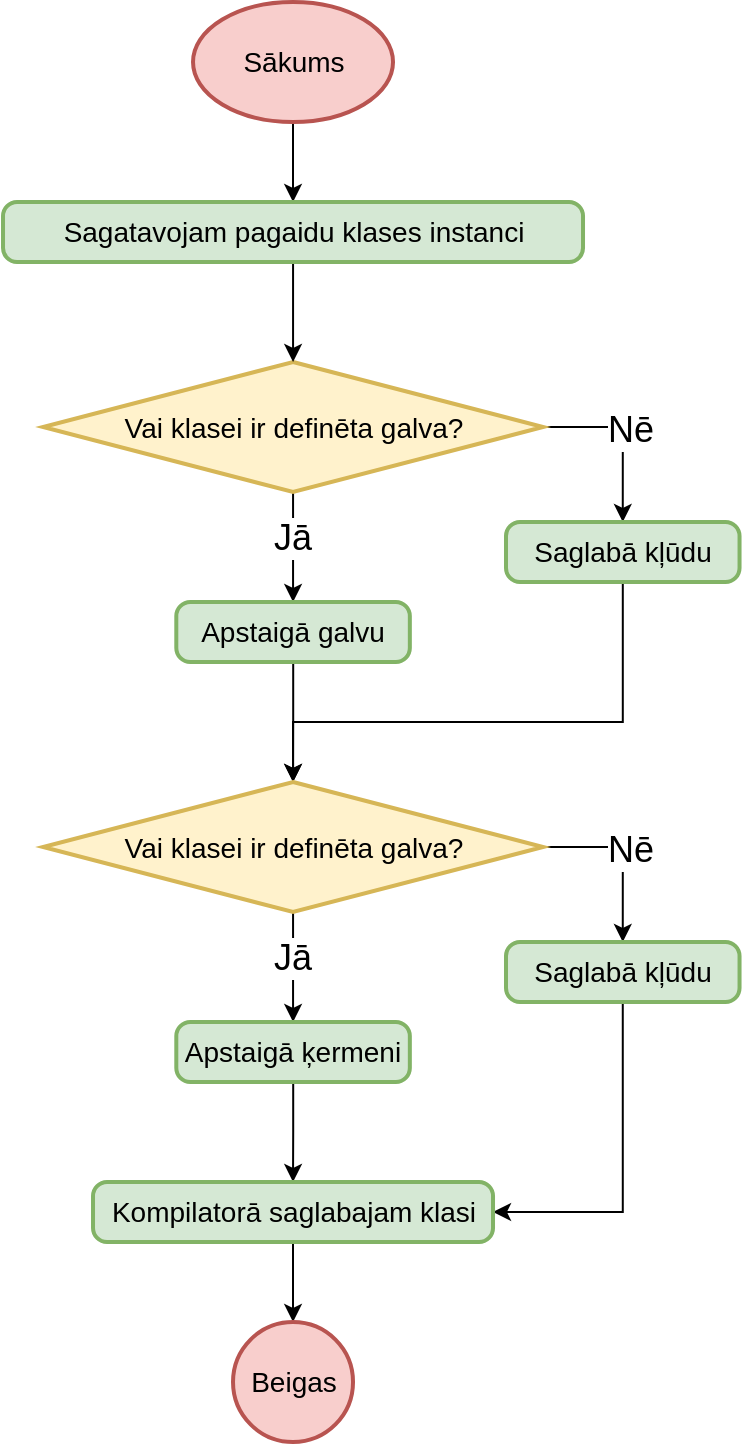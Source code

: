 <mxfile version="15.4.0" type="device" pages="4"><diagram id="VfpkeYaBRpsjUChvsiUq" name="Klases kompilēsana"><mxGraphModel dx="-1978" dy="822" grid="1" gridSize="10" guides="1" tooltips="1" connect="1" arrows="1" fold="1" page="1" pageScale="1" pageWidth="850" pageHeight="1100" math="0" shadow="0"><root><mxCell id="N8_W17MUx0Ws4Tv6fF7U-0"/><mxCell id="N8_W17MUx0Ws4Tv6fF7U-1" parent="N8_W17MUx0Ws4Tv6fF7U-0"/><mxCell id="IYj_dqUAgwIzkXClcTaX-0" style="edgeStyle=orthogonalEdgeStyle;rounded=0;orthogonalLoop=1;jettySize=auto;html=1;entryX=0.5;entryY=0;entryDx=0;entryDy=0;" parent="N8_W17MUx0Ws4Tv6fF7U-1" source="IYj_dqUAgwIzkXClcTaX-1" target="IYj_dqUAgwIzkXClcTaX-9" edge="1"><mxGeometry relative="1" as="geometry"><mxPoint x="3748.5" y="150" as="targetPoint"/></mxGeometry></mxCell><mxCell id="IYj_dqUAgwIzkXClcTaX-1" value="Sākums" style="strokeWidth=2;html=1;shape=mxgraph.flowchart.start_1;whiteSpace=wrap;fontSize=14;fillColor=#f8cecc;strokeColor=#b85450;" parent="N8_W17MUx0Ws4Tv6fF7U-1" vertex="1"><mxGeometry x="3703.51" y="50" width="100" height="60" as="geometry"/></mxCell><mxCell id="IYj_dqUAgwIzkXClcTaX-2" style="edgeStyle=orthogonalEdgeStyle;rounded=0;orthogonalLoop=1;jettySize=auto;html=1;exitX=1;exitY=0.5;exitDx=0;exitDy=0;exitPerimeter=0;entryX=0.5;entryY=0;entryDx=0;entryDy=0;" parent="N8_W17MUx0Ws4Tv6fF7U-1" source="IYj_dqUAgwIzkXClcTaX-6" target="IYj_dqUAgwIzkXClcTaX-20" edge="1"><mxGeometry relative="1" as="geometry"><mxPoint x="4041.26" y="360" as="targetPoint"/><Array as="points"><mxPoint x="3918" y="263"/></Array></mxGeometry></mxCell><mxCell id="IYj_dqUAgwIzkXClcTaX-3" value="&lt;font style=&quot;font-size: 18px&quot;&gt;Nē&lt;/font&gt;" style="edgeLabel;html=1;align=center;verticalAlign=middle;resizable=0;points=[];" parent="IYj_dqUAgwIzkXClcTaX-2" vertex="1" connectable="0"><mxGeometry x="-0.069" y="1" relative="1" as="geometry"><mxPoint x="2" y="1" as="offset"/></mxGeometry></mxCell><mxCell id="IYj_dqUAgwIzkXClcTaX-4" style="edgeStyle=orthogonalEdgeStyle;rounded=0;orthogonalLoop=1;jettySize=auto;html=1;entryX=0.5;entryY=0;entryDx=0;entryDy=0;exitX=0.5;exitY=1;exitDx=0;exitDy=0;exitPerimeter=0;" parent="N8_W17MUx0Ws4Tv6fF7U-1" source="IYj_dqUAgwIzkXClcTaX-6" target="IYj_dqUAgwIzkXClcTaX-15" edge="1"><mxGeometry relative="1" as="geometry"><mxPoint x="3753.52" y="390" as="targetPoint"/></mxGeometry></mxCell><mxCell id="IYj_dqUAgwIzkXClcTaX-5" value="&lt;font style=&quot;font-size: 18px&quot;&gt;Jā&lt;/font&gt;" style="edgeLabel;html=1;align=center;verticalAlign=middle;resizable=0;points=[];" parent="IYj_dqUAgwIzkXClcTaX-4" vertex="1" connectable="0"><mxGeometry x="-0.307" y="-2" relative="1" as="geometry"><mxPoint x="1" y="4" as="offset"/></mxGeometry></mxCell><mxCell id="IYj_dqUAgwIzkXClcTaX-6" value="Vai klasei ir definēta galva?" style="strokeWidth=2;html=1;shape=mxgraph.flowchart.decision;whiteSpace=wrap;fontSize=14;fillColor=#fff2cc;strokeColor=#d6b656;" parent="N8_W17MUx0Ws4Tv6fF7U-1" vertex="1"><mxGeometry x="3628.53" y="230" width="250" height="65" as="geometry"/></mxCell><mxCell id="IYj_dqUAgwIzkXClcTaX-8" style="edgeStyle=orthogonalEdgeStyle;rounded=0;orthogonalLoop=1;jettySize=auto;html=1;entryX=0.5;entryY=0;entryDx=0;entryDy=0;fontSize=18;entryPerimeter=0;" parent="N8_W17MUx0Ws4Tv6fF7U-1" source="IYj_dqUAgwIzkXClcTaX-9" target="IYj_dqUAgwIzkXClcTaX-6" edge="1"><mxGeometry relative="1" as="geometry"><mxPoint x="3753.515" y="230" as="targetPoint"/></mxGeometry></mxCell><mxCell id="IYj_dqUAgwIzkXClcTaX-9" value="Sagatavojam pagaidu klases instanci" style="rounded=1;whiteSpace=wrap;html=1;absoluteArcSize=1;arcSize=14;strokeWidth=2;fontSize=14;fillColor=#d5e8d4;strokeColor=#82b366;" parent="N8_W17MUx0Ws4Tv6fF7U-1" vertex="1"><mxGeometry x="3608.51" y="150" width="290" height="30" as="geometry"/></mxCell><mxCell id="IYj_dqUAgwIzkXClcTaX-14" style="edgeStyle=orthogonalEdgeStyle;rounded=0;orthogonalLoop=1;jettySize=auto;html=1;entryX=0.5;entryY=0;entryDx=0;entryDy=0;fontSize=18;entryPerimeter=0;" parent="N8_W17MUx0Ws4Tv6fF7U-1" source="IYj_dqUAgwIzkXClcTaX-15" target="IYj_dqUAgwIzkXClcTaX-25" edge="1"><mxGeometry relative="1" as="geometry"><mxPoint x="3753.51" y="530" as="targetPoint"/></mxGeometry></mxCell><mxCell id="IYj_dqUAgwIzkXClcTaX-15" value="Apstaigā galvu" style="rounded=1;whiteSpace=wrap;html=1;absoluteArcSize=1;arcSize=14;strokeWidth=2;fontSize=14;fillColor=#d5e8d4;strokeColor=#82b366;" parent="N8_W17MUx0Ws4Tv6fF7U-1" vertex="1"><mxGeometry x="3695.15" y="350" width="116.77" height="30" as="geometry"/></mxCell><mxCell id="IYj_dqUAgwIzkXClcTaX-33" style="edgeStyle=orthogonalEdgeStyle;rounded=0;orthogonalLoop=1;jettySize=auto;html=1;entryX=0.5;entryY=0;entryDx=0;entryDy=0;entryPerimeter=0;" parent="N8_W17MUx0Ws4Tv6fF7U-1" source="IYj_dqUAgwIzkXClcTaX-20" target="IYj_dqUAgwIzkXClcTaX-25" edge="1"><mxGeometry relative="1" as="geometry"><Array as="points"><mxPoint x="3918" y="410"/><mxPoint x="3754" y="410"/></Array></mxGeometry></mxCell><mxCell id="IYj_dqUAgwIzkXClcTaX-20" value="Saglabā kļūdu" style="rounded=1;whiteSpace=wrap;html=1;absoluteArcSize=1;arcSize=14;strokeWidth=2;fontSize=14;fillColor=#d5e8d4;strokeColor=#82b366;" parent="N8_W17MUx0Ws4Tv6fF7U-1" vertex="1"><mxGeometry x="3860" y="310" width="116.77" height="30" as="geometry"/></mxCell><mxCell id="IYj_dqUAgwIzkXClcTaX-21" style="edgeStyle=orthogonalEdgeStyle;rounded=0;orthogonalLoop=1;jettySize=auto;html=1;exitX=1;exitY=0.5;exitDx=0;exitDy=0;exitPerimeter=0;entryX=0.5;entryY=0;entryDx=0;entryDy=0;" parent="N8_W17MUx0Ws4Tv6fF7U-1" source="IYj_dqUAgwIzkXClcTaX-25" target="IYj_dqUAgwIzkXClcTaX-27" edge="1"><mxGeometry relative="1" as="geometry"><mxPoint x="4041.26" y="570" as="targetPoint"/><Array as="points"><mxPoint x="3918.0" y="473"/></Array></mxGeometry></mxCell><mxCell id="IYj_dqUAgwIzkXClcTaX-22" value="&lt;font style=&quot;font-size: 18px&quot;&gt;Nē&lt;/font&gt;" style="edgeLabel;html=1;align=center;verticalAlign=middle;resizable=0;points=[];" parent="IYj_dqUAgwIzkXClcTaX-21" vertex="1" connectable="0"><mxGeometry x="-0.069" y="1" relative="1" as="geometry"><mxPoint x="2" y="1" as="offset"/></mxGeometry></mxCell><mxCell id="IYj_dqUAgwIzkXClcTaX-23" style="edgeStyle=orthogonalEdgeStyle;rounded=0;orthogonalLoop=1;jettySize=auto;html=1;entryX=0.5;entryY=0;entryDx=0;entryDy=0;exitX=0.5;exitY=1;exitDx=0;exitDy=0;exitPerimeter=0;" parent="N8_W17MUx0Ws4Tv6fF7U-1" source="IYj_dqUAgwIzkXClcTaX-25" target="IYj_dqUAgwIzkXClcTaX-26" edge="1"><mxGeometry relative="1" as="geometry"><mxPoint x="3753.52" y="600" as="targetPoint"/></mxGeometry></mxCell><mxCell id="IYj_dqUAgwIzkXClcTaX-24" value="&lt;font style=&quot;font-size: 18px&quot;&gt;Jā&lt;/font&gt;" style="edgeLabel;html=1;align=center;verticalAlign=middle;resizable=0;points=[];" parent="IYj_dqUAgwIzkXClcTaX-23" vertex="1" connectable="0"><mxGeometry x="-0.307" y="-2" relative="1" as="geometry"><mxPoint x="1" y="4" as="offset"/></mxGeometry></mxCell><mxCell id="IYj_dqUAgwIzkXClcTaX-25" value="Vai klasei ir definēta galva?" style="strokeWidth=2;html=1;shape=mxgraph.flowchart.decision;whiteSpace=wrap;fontSize=14;fillColor=#fff2cc;strokeColor=#d6b656;" parent="N8_W17MUx0Ws4Tv6fF7U-1" vertex="1"><mxGeometry x="3628.53" y="440" width="250" height="65" as="geometry"/></mxCell><mxCell id="IYj_dqUAgwIzkXClcTaX-37" style="edgeStyle=orthogonalEdgeStyle;rounded=0;orthogonalLoop=1;jettySize=auto;html=1;entryX=0.5;entryY=0;entryDx=0;entryDy=0;" parent="N8_W17MUx0Ws4Tv6fF7U-1" source="IYj_dqUAgwIzkXClcTaX-26" target="IYj_dqUAgwIzkXClcTaX-34" edge="1"><mxGeometry relative="1" as="geometry"/></mxCell><mxCell id="IYj_dqUAgwIzkXClcTaX-26" value="Apstaigā ķermeni" style="rounded=1;whiteSpace=wrap;html=1;absoluteArcSize=1;arcSize=14;strokeWidth=2;fontSize=14;fillColor=#d5e8d4;strokeColor=#82b366;" parent="N8_W17MUx0Ws4Tv6fF7U-1" vertex="1"><mxGeometry x="3695.15" y="560" width="116.77" height="30" as="geometry"/></mxCell><mxCell id="IYj_dqUAgwIzkXClcTaX-38" style="edgeStyle=orthogonalEdgeStyle;rounded=0;orthogonalLoop=1;jettySize=auto;html=1;entryX=1;entryY=0.5;entryDx=0;entryDy=0;exitX=0.5;exitY=1;exitDx=0;exitDy=0;" parent="N8_W17MUx0Ws4Tv6fF7U-1" source="IYj_dqUAgwIzkXClcTaX-27" target="IYj_dqUAgwIzkXClcTaX-34" edge="1"><mxGeometry relative="1" as="geometry"/></mxCell><mxCell id="IYj_dqUAgwIzkXClcTaX-27" value="Saglabā kļūdu" style="rounded=1;whiteSpace=wrap;html=1;absoluteArcSize=1;arcSize=14;strokeWidth=2;fontSize=14;fillColor=#d5e8d4;strokeColor=#82b366;" parent="N8_W17MUx0Ws4Tv6fF7U-1" vertex="1"><mxGeometry x="3860.0" y="520" width="116.77" height="30" as="geometry"/></mxCell><mxCell id="IYj_dqUAgwIzkXClcTaX-36" style="edgeStyle=orthogonalEdgeStyle;rounded=0;orthogonalLoop=1;jettySize=auto;html=1;entryX=0.5;entryY=0;entryDx=0;entryDy=0;entryPerimeter=0;" parent="N8_W17MUx0Ws4Tv6fF7U-1" source="IYj_dqUAgwIzkXClcTaX-34" target="IYj_dqUAgwIzkXClcTaX-35" edge="1"><mxGeometry relative="1" as="geometry"/></mxCell><mxCell id="IYj_dqUAgwIzkXClcTaX-34" value="Kompilatorā saglabajam klasi" style="rounded=1;whiteSpace=wrap;html=1;absoluteArcSize=1;arcSize=14;strokeWidth=2;fontSize=14;fillColor=#d5e8d4;strokeColor=#82b366;" parent="N8_W17MUx0Ws4Tv6fF7U-1" vertex="1"><mxGeometry x="3653.51" y="640" width="200" height="30" as="geometry"/></mxCell><mxCell id="IYj_dqUAgwIzkXClcTaX-35" value="Beigas" style="strokeWidth=2;html=1;shape=mxgraph.flowchart.start_2;whiteSpace=wrap;fontSize=14;fillColor=#f8cecc;strokeColor=#b85450;" parent="N8_W17MUx0Ws4Tv6fF7U-1" vertex="1"><mxGeometry x="3723.51" y="710" width="60" height="60" as="geometry"/></mxCell></root></mxGraphModel></diagram><diagram id="N2MwRs8VQ2ZOL0FIihaA" name="Klases galvas kompilēšana"><mxGraphModel dx="-1978" dy="822" grid="1" gridSize="10" guides="1" tooltips="1" connect="1" arrows="1" fold="1" page="1" pageScale="1" pageWidth="850" pageHeight="1100" math="0" shadow="0"><root><mxCell id="oHxlwaX0flb0P4jiVaAP-0"/><mxCell id="oHxlwaX0flb0P4jiVaAP-1" parent="oHxlwaX0flb0P4jiVaAP-0"/><mxCell id="oHxlwaX0flb0P4jiVaAP-3" value="Sākums" style="strokeWidth=2;html=1;shape=mxgraph.flowchart.start_1;whiteSpace=wrap;fontSize=14;fillColor=#f8cecc;strokeColor=#b85450;" parent="oHxlwaX0flb0P4jiVaAP-1" vertex="1"><mxGeometry x="3494.51" y="30" width="100" height="60" as="geometry"/></mxCell><mxCell id="oHxlwaX0flb0P4jiVaAP-4" style="edgeStyle=orthogonalEdgeStyle;rounded=0;orthogonalLoop=1;jettySize=auto;html=1;exitX=1;exitY=0.5;exitDx=0;exitDy=0;exitPerimeter=0;entryX=0.5;entryY=0;entryDx=0;entryDy=0;" parent="oHxlwaX0flb0P4jiVaAP-1" source="oHxlwaX0flb0P4jiVaAP-8" target="oHxlwaX0flb0P4jiVaAP-14" edge="1"><mxGeometry relative="1" as="geometry"><mxPoint x="3832.73" y="280" as="targetPoint"/><Array as="points"><mxPoint x="3709.47" y="183"/></Array></mxGeometry></mxCell><mxCell id="oHxlwaX0flb0P4jiVaAP-5" value="&lt;font style=&quot;font-size: 18px&quot;&gt;Nē&lt;/font&gt;" style="edgeLabel;html=1;align=center;verticalAlign=middle;resizable=0;points=[];" parent="oHxlwaX0flb0P4jiVaAP-4" vertex="1" connectable="0"><mxGeometry x="-0.069" y="1" relative="1" as="geometry"><mxPoint x="2" y="1" as="offset"/></mxGeometry></mxCell><mxCell id="oHxlwaX0flb0P4jiVaAP-6" style="edgeStyle=orthogonalEdgeStyle;rounded=0;orthogonalLoop=1;jettySize=auto;html=1;entryX=0.5;entryY=0;entryDx=0;entryDy=0;exitX=0.5;exitY=1;exitDx=0;exitDy=0;exitPerimeter=0;" parent="oHxlwaX0flb0P4jiVaAP-1" source="oHxlwaX0flb0P4jiVaAP-8" target="oHxlwaX0flb0P4jiVaAP-12" edge="1"><mxGeometry relative="1" as="geometry"><mxPoint x="3544.99" y="310" as="targetPoint"/></mxGeometry></mxCell><mxCell id="oHxlwaX0flb0P4jiVaAP-7" value="&lt;font style=&quot;font-size: 18px&quot;&gt;Jā&lt;/font&gt;" style="edgeLabel;html=1;align=center;verticalAlign=middle;resizable=0;points=[];" parent="oHxlwaX0flb0P4jiVaAP-6" vertex="1" connectable="0"><mxGeometry x="-0.307" y="-2" relative="1" as="geometry"><mxPoint x="1" y="4" as="offset"/></mxGeometry></mxCell><mxCell id="oHxlwaX0flb0P4jiVaAP-8" value="Vai klasei ir definēts vārds?" style="strokeWidth=2;html=1;shape=mxgraph.flowchart.decision;whiteSpace=wrap;fontSize=14;fillColor=#fff2cc;strokeColor=#d6b656;" parent="oHxlwaX0flb0P4jiVaAP-1" vertex="1"><mxGeometry x="3420" y="150" width="250" height="65" as="geometry"/></mxCell><mxCell id="oHxlwaX0flb0P4jiVaAP-9" style="edgeStyle=orthogonalEdgeStyle;rounded=0;orthogonalLoop=1;jettySize=auto;html=1;entryX=0.5;entryY=0;entryDx=0;entryDy=0;fontSize=18;entryPerimeter=0;exitX=0.5;exitY=1;exitDx=0;exitDy=0;exitPerimeter=0;" parent="oHxlwaX0flb0P4jiVaAP-1" source="oHxlwaX0flb0P4jiVaAP-3" target="oHxlwaX0flb0P4jiVaAP-8" edge="1"><mxGeometry relative="1" as="geometry"><mxPoint x="3544.515" y="210" as="targetPoint"/><mxPoint x="3544.53" y="160" as="sourcePoint"/></mxGeometry></mxCell><mxCell id="oHxlwaX0flb0P4jiVaAP-11" style="edgeStyle=orthogonalEdgeStyle;rounded=0;orthogonalLoop=1;jettySize=auto;html=1;entryX=0.5;entryY=0;entryDx=0;entryDy=0;fontSize=18;entryPerimeter=0;" parent="oHxlwaX0flb0P4jiVaAP-1" source="oHxlwaX0flb0P4jiVaAP-12" target="oHxlwaX0flb0P4jiVaAP-26" edge="1"><mxGeometry relative="1" as="geometry"><mxPoint x="3545" y="360" as="targetPoint"/></mxGeometry></mxCell><mxCell id="oHxlwaX0flb0P4jiVaAP-12" value="Apstaigā bērnus" style="rounded=1;whiteSpace=wrap;html=1;absoluteArcSize=1;arcSize=14;strokeWidth=2;fontSize=14;fillColor=#d5e8d4;strokeColor=#82b366;" parent="oHxlwaX0flb0P4jiVaAP-1" vertex="1"><mxGeometry x="3486.62" y="270" width="116.77" height="30" as="geometry"/></mxCell><mxCell id="oHxlwaX0flb0P4jiVaAP-13" style="edgeStyle=orthogonalEdgeStyle;rounded=0;orthogonalLoop=1;jettySize=auto;html=1;entryX=1;entryY=0.5;entryDx=0;entryDy=0;" parent="oHxlwaX0flb0P4jiVaAP-1" source="oHxlwaX0flb0P4jiVaAP-14" target="oHxlwaX0flb0P4jiVaAP-12" edge="1"><mxGeometry relative="1" as="geometry"><Array as="points"><mxPoint x="3710" y="285"/></Array></mxGeometry></mxCell><mxCell id="oHxlwaX0flb0P4jiVaAP-14" value="Saglabā kļūdu" style="rounded=1;whiteSpace=wrap;html=1;absoluteArcSize=1;arcSize=14;strokeWidth=2;fontSize=14;fillColor=#d5e8d4;strokeColor=#82b366;" parent="oHxlwaX0flb0P4jiVaAP-1" vertex="1"><mxGeometry x="3651.47" y="230" width="116.77" height="30" as="geometry"/></mxCell><mxCell id="oHxlwaX0flb0P4jiVaAP-26" value="Beigas" style="strokeWidth=2;html=1;shape=mxgraph.flowchart.start_2;whiteSpace=wrap;fontSize=14;fillColor=#f8cecc;strokeColor=#b85450;" parent="oHxlwaX0flb0P4jiVaAP-1" vertex="1"><mxGeometry x="3514.51" y="360" width="60" height="60" as="geometry"/></mxCell><mxCell id="oHxlwaX0flb0P4jiVaAP-27" value="Sākums" style="strokeWidth=2;html=1;shape=mxgraph.flowchart.start_1;whiteSpace=wrap;fontSize=14;fillColor=#f8cecc;strokeColor=#b85450;" parent="oHxlwaX0flb0P4jiVaAP-1" vertex="1"><mxGeometry x="3964.51" y="30" width="100" height="60" as="geometry"/></mxCell><mxCell id="oHxlwaX0flb0P4jiVaAP-28" style="edgeStyle=orthogonalEdgeStyle;rounded=0;orthogonalLoop=1;jettySize=auto;html=1;exitX=1;exitY=0.5;exitDx=0;exitDy=0;exitPerimeter=0;entryX=0.5;entryY=0;entryDx=0;entryDy=0;" parent="oHxlwaX0flb0P4jiVaAP-1" source="oHxlwaX0flb0P4jiVaAP-32" target="oHxlwaX0flb0P4jiVaAP-37" edge="1"><mxGeometry relative="1" as="geometry"><mxPoint x="4302.73" y="280" as="targetPoint"/><Array as="points"><mxPoint x="4179.47" y="183"/></Array></mxGeometry></mxCell><mxCell id="oHxlwaX0flb0P4jiVaAP-29" value="&lt;font style=&quot;font-size: 18px&quot;&gt;Nē&lt;/font&gt;" style="edgeLabel;html=1;align=center;verticalAlign=middle;resizable=0;points=[];" parent="oHxlwaX0flb0P4jiVaAP-28" vertex="1" connectable="0"><mxGeometry x="-0.069" y="1" relative="1" as="geometry"><mxPoint x="2" y="1" as="offset"/></mxGeometry></mxCell><mxCell id="oHxlwaX0flb0P4jiVaAP-30" style="edgeStyle=orthogonalEdgeStyle;rounded=0;orthogonalLoop=1;jettySize=auto;html=1;entryX=0.5;entryY=0;entryDx=0;entryDy=0;exitX=0.5;exitY=1;exitDx=0;exitDy=0;exitPerimeter=0;" parent="oHxlwaX0flb0P4jiVaAP-1" source="oHxlwaX0flb0P4jiVaAP-32" target="oHxlwaX0flb0P4jiVaAP-35" edge="1"><mxGeometry relative="1" as="geometry"><mxPoint x="4014.99" y="310" as="targetPoint"/></mxGeometry></mxCell><mxCell id="oHxlwaX0flb0P4jiVaAP-31" value="&lt;font style=&quot;font-size: 18px&quot;&gt;Jā&lt;/font&gt;" style="edgeLabel;html=1;align=center;verticalAlign=middle;resizable=0;points=[];" parent="oHxlwaX0flb0P4jiVaAP-30" vertex="1" connectable="0"><mxGeometry x="-0.307" y="-2" relative="1" as="geometry"><mxPoint x="1" y="4" as="offset"/></mxGeometry></mxCell><mxCell id="oHxlwaX0flb0P4jiVaAP-32" value="Vai klasei ir definēts virsklases vārds?" style="strokeWidth=2;html=1;shape=mxgraph.flowchart.decision;whiteSpace=wrap;fontSize=14;fillColor=#fff2cc;strokeColor=#d6b656;" parent="oHxlwaX0flb0P4jiVaAP-1" vertex="1"><mxGeometry x="3890" y="150" width="250" height="65" as="geometry"/></mxCell><mxCell id="oHxlwaX0flb0P4jiVaAP-33" style="edgeStyle=orthogonalEdgeStyle;rounded=0;orthogonalLoop=1;jettySize=auto;html=1;entryX=0.5;entryY=0;entryDx=0;entryDy=0;fontSize=18;entryPerimeter=0;exitX=0.5;exitY=1;exitDx=0;exitDy=0;exitPerimeter=0;" parent="oHxlwaX0flb0P4jiVaAP-1" source="oHxlwaX0flb0P4jiVaAP-27" target="oHxlwaX0flb0P4jiVaAP-32" edge="1"><mxGeometry relative="1" as="geometry"><mxPoint x="4014.515" y="210" as="targetPoint"/><mxPoint x="4014.53" y="160" as="sourcePoint"/></mxGeometry></mxCell><mxCell id="oHxlwaX0flb0P4jiVaAP-34" style="edgeStyle=orthogonalEdgeStyle;rounded=0;orthogonalLoop=1;jettySize=auto;html=1;entryX=0.5;entryY=0;entryDx=0;entryDy=0;fontSize=18;entryPerimeter=0;" parent="oHxlwaX0flb0P4jiVaAP-1" source="oHxlwaX0flb0P4jiVaAP-35" target="oHxlwaX0flb0P4jiVaAP-38" edge="1"><mxGeometry relative="1" as="geometry"><mxPoint x="4015" y="360" as="targetPoint"/></mxGeometry></mxCell><mxCell id="oHxlwaX0flb0P4jiVaAP-35" value="Apstaigā virsklases vārdu" style="rounded=1;whiteSpace=wrap;html=1;absoluteArcSize=1;arcSize=14;strokeWidth=2;fontSize=14;fillColor=#d5e8d4;strokeColor=#82b366;" parent="oHxlwaX0flb0P4jiVaAP-1" vertex="1"><mxGeometry x="3932.82" y="270" width="163.39" height="30" as="geometry"/></mxCell><mxCell id="oHxlwaX0flb0P4jiVaAP-36" style="edgeStyle=orthogonalEdgeStyle;rounded=0;orthogonalLoop=1;jettySize=auto;html=1;entryX=1;entryY=0.5;entryDx=0;entryDy=0;" parent="oHxlwaX0flb0P4jiVaAP-1" source="oHxlwaX0flb0P4jiVaAP-37" target="oHxlwaX0flb0P4jiVaAP-35" edge="1"><mxGeometry relative="1" as="geometry"><Array as="points"><mxPoint x="4180" y="285"/></Array></mxGeometry></mxCell><mxCell id="oHxlwaX0flb0P4jiVaAP-37" value="Saglabā kļūdu" style="rounded=1;whiteSpace=wrap;html=1;absoluteArcSize=1;arcSize=14;strokeWidth=2;fontSize=14;fillColor=#d5e8d4;strokeColor=#82b366;" parent="oHxlwaX0flb0P4jiVaAP-1" vertex="1"><mxGeometry x="4121.47" y="230" width="116.77" height="30" as="geometry"/></mxCell><mxCell id="oHxlwaX0flb0P4jiVaAP-38" value="Beigas" style="strokeWidth=2;html=1;shape=mxgraph.flowchart.start_2;whiteSpace=wrap;fontSize=14;fillColor=#f8cecc;strokeColor=#b85450;" parent="oHxlwaX0flb0P4jiVaAP-1" vertex="1"><mxGeometry x="3984.51" y="360" width="60" height="60" as="geometry"/></mxCell></root></mxGraphModel></diagram><diagram id="cCYRJ-Gdk_vwt4dx-m6j" name="Klases vārda apstaigāšana"><mxGraphModel dx="-1978" dy="822" grid="1" gridSize="10" guides="1" tooltips="1" connect="1" arrows="1" fold="1" page="1" pageScale="1" pageWidth="850" pageHeight="1100" math="0" shadow="0"><root><mxCell id="tSKxC5YBfHMyLhyc6uKq-0"/><mxCell id="tSKxC5YBfHMyLhyc6uKq-1" parent="tSKxC5YBfHMyLhyc6uKq-0"/><mxCell id="c4vwvFlQkmn92kCVjylV-13" style="edgeStyle=orthogonalEdgeStyle;rounded=0;orthogonalLoop=1;jettySize=auto;html=1;entryX=0.5;entryY=0;entryDx=0;entryDy=0;fontSize=18;" parent="tSKxC5YBfHMyLhyc6uKq-1" source="c4vwvFlQkmn92kCVjylV-14" target="USwFcNRQ_xh9nRvqbkUE-0" edge="1"><mxGeometry relative="1" as="geometry"><mxPoint x="3638.54" y="110" as="targetPoint"/></mxGeometry></mxCell><mxCell id="c4vwvFlQkmn92kCVjylV-14" value="Sākums" style="strokeWidth=2;html=1;shape=mxgraph.flowchart.start_1;whiteSpace=wrap;fontSize=14;fillColor=#f8cecc;strokeColor=#b85450;" parent="tSKxC5YBfHMyLhyc6uKq-1" vertex="1"><mxGeometry x="3588.54" y="40" width="100" height="60" as="geometry"/></mxCell><mxCell id="KMw5RpwTzkaYjdwE5aR--1" style="edgeStyle=orthogonalEdgeStyle;rounded=0;orthogonalLoop=1;jettySize=auto;html=1;entryX=0.5;entryY=0;entryDx=0;entryDy=0;entryPerimeter=0;" parent="tSKxC5YBfHMyLhyc6uKq-1" source="Kt_D8qTyAg5vP1vuNUcq-19" target="KMw5RpwTzkaYjdwE5aR--0" edge="1"><mxGeometry relative="1" as="geometry"/></mxCell><mxCell id="Kt_D8qTyAg5vP1vuNUcq-19" value="Klasei saglabājam klases vārdu" style="rounded=1;whiteSpace=wrap;html=1;absoluteArcSize=1;arcSize=14;strokeWidth=2;fontSize=14;fillColor=#d5e8d4;strokeColor=#82b366;" parent="tSKxC5YBfHMyLhyc6uKq-1" vertex="1"><mxGeometry x="3535.73" y="280" width="205.63" height="30" as="geometry"/></mxCell><mxCell id="KMw5RpwTzkaYjdwE5aR--0" value="Beigas" style="strokeWidth=2;html=1;shape=mxgraph.flowchart.start_2;whiteSpace=wrap;fontSize=14;fillColor=#f8cecc;strokeColor=#b85450;" parent="tSKxC5YBfHMyLhyc6uKq-1" vertex="1"><mxGeometry x="3608.19" y="350" width="60" height="60" as="geometry"/></mxCell><mxCell id="MgwAe9vwIi8B9tdE4uOO-0" style="edgeStyle=orthogonalEdgeStyle;rounded=0;orthogonalLoop=1;jettySize=auto;html=1;entryX=0.5;entryY=0;entryDx=0;entryDy=0;" parent="tSKxC5YBfHMyLhyc6uKq-1" source="USwFcNRQ_xh9nRvqbkUE-0" target="MgwAe9vwIi8B9tdE4uOO-1" edge="1"><mxGeometry relative="1" as="geometry"><mxPoint x="3638.08" y="210" as="targetPoint"/></mxGeometry></mxCell><mxCell id="USwFcNRQ_xh9nRvqbkUE-0" value="Apstaigājam rezervēto vārdu sarakstu" style="rounded=1;whiteSpace=wrap;html=1;absoluteArcSize=1;arcSize=14;strokeWidth=2;fontSize=14;fillColor=#dae8fc;strokeColor=#6c8ebf;" parent="tSKxC5YBfHMyLhyc6uKq-1" vertex="1"><mxGeometry x="3518.19" y="140" width="240" height="30" as="geometry"/></mxCell><mxCell id="MgwAe9vwIi8B9tdE4uOO-2" style="edgeStyle=orthogonalEdgeStyle;rounded=0;orthogonalLoop=1;jettySize=auto;html=1;entryX=0.5;entryY=0;entryDx=0;entryDy=0;" parent="tSKxC5YBfHMyLhyc6uKq-1" source="MgwAe9vwIi8B9tdE4uOO-1" target="Kt_D8qTyAg5vP1vuNUcq-19" edge="1"><mxGeometry relative="1" as="geometry"><mxPoint x="3638.54" y="280" as="targetPoint"/></mxGeometry></mxCell><mxCell id="MgwAe9vwIi8B9tdE4uOO-1" value="Apstaigājam klašu sarakstu" style="rounded=1;whiteSpace=wrap;html=1;absoluteArcSize=1;arcSize=14;strokeWidth=2;fontSize=14;fillColor=#dae8fc;strokeColor=#6c8ebf;" parent="tSKxC5YBfHMyLhyc6uKq-1" vertex="1"><mxGeometry x="3541.18" y="210" width="194.72" height="30" as="geometry"/></mxCell></root></mxGraphModel></diagram><diagram id="wDn13RdVuu0PNtuPOjlw" name="Virsklases vārda apstaigāšana"><mxGraphModel dx="-1978" dy="822" grid="1" gridSize="10" guides="1" tooltips="1" connect="1" arrows="1" fold="1" page="1" pageScale="1" pageWidth="850" pageHeight="1100" math="0" shadow="0"><root><mxCell id="AHsyyrsNmZSO6S2_wDxd-0"/><mxCell id="AHsyyrsNmZSO6S2_wDxd-1" parent="AHsyyrsNmZSO6S2_wDxd-0"/><mxCell id="mANva4QH4DS8tLZkNIhN-0" style="edgeStyle=orthogonalEdgeStyle;rounded=0;orthogonalLoop=1;jettySize=auto;html=1;fontSize=18;" parent="AHsyyrsNmZSO6S2_wDxd-1" source="mANva4QH4DS8tLZkNIhN-1" target="mANva4QH4DS8tLZkNIhN-36" edge="1"><mxGeometry relative="1" as="geometry"><mxPoint x="3850.2" y="140" as="targetPoint"/></mxGeometry></mxCell><mxCell id="mANva4QH4DS8tLZkNIhN-1" value="Sākums" style="strokeWidth=2;html=1;shape=mxgraph.flowchart.start_1;whiteSpace=wrap;fontSize=14;fillColor=#f8cecc;strokeColor=#b85450;" parent="AHsyyrsNmZSO6S2_wDxd-1" vertex="1"><mxGeometry x="3800.54" y="30" width="100" height="60" as="geometry"/></mxCell><mxCell id="mANva4QH4DS8tLZkNIhN-24" style="edgeStyle=orthogonalEdgeStyle;rounded=0;orthogonalLoop=1;jettySize=auto;html=1;" parent="AHsyyrsNmZSO6S2_wDxd-1" source="mANva4QH4DS8tLZkNIhN-27" target="mANva4QH4DS8tLZkNIhN-29" edge="1"><mxGeometry relative="1" as="geometry"/></mxCell><mxCell id="mANva4QH4DS8tLZkNIhN-25" style="edgeStyle=orthogonalEdgeStyle;rounded=0;orthogonalLoop=1;jettySize=auto;html=1;entryX=1;entryY=0.5;entryDx=0;entryDy=0;entryPerimeter=0;exitX=1;exitY=0.5;exitDx=0;exitDy=0;exitPerimeter=0;" parent="AHsyyrsNmZSO6S2_wDxd-1" source="mANva4QH4DS8tLZkNIhN-27" target="mANva4QH4DS8tLZkNIhN-30" edge="1"><mxGeometry relative="1" as="geometry"><Array as="points"><mxPoint x="4020" y="453"/><mxPoint x="4020" y="640"/></Array></mxGeometry></mxCell><mxCell id="mANva4QH4DS8tLZkNIhN-26" value="&lt;font style=&quot;font-size: 18px&quot;&gt;Jā&lt;/font&gt;" style="edgeLabel;html=1;align=center;verticalAlign=middle;resizable=0;points=[];" parent="mANva4QH4DS8tLZkNIhN-25" vertex="1" connectable="0"><mxGeometry x="-0.445" y="-2" relative="1" as="geometry"><mxPoint as="offset"/></mxGeometry></mxCell><mxCell id="mANva4QH4DS8tLZkNIhN-27" value="Vai atrasta klase ar padoto vārdu?" style="strokeWidth=2;html=1;shape=mxgraph.flowchart.decision;whiteSpace=wrap;fontSize=14;fillColor=#fff2cc;strokeColor=#d6b656;" parent="AHsyyrsNmZSO6S2_wDxd-1" vertex="1"><mxGeometry x="3725.54" y="420" width="250" height="65" as="geometry"/></mxCell><mxCell id="mANva4QH4DS8tLZkNIhN-28" style="edgeStyle=orthogonalEdgeStyle;rounded=0;orthogonalLoop=1;jettySize=auto;html=1;entryX=0.5;entryY=0;entryDx=0;entryDy=0;entryPerimeter=0;" parent="AHsyyrsNmZSO6S2_wDxd-1" source="mANva4QH4DS8tLZkNIhN-29" target="mANva4QH4DS8tLZkNIhN-30" edge="1"><mxGeometry relative="1" as="geometry"/></mxCell><mxCell id="mANva4QH4DS8tLZkNIhN-29" value="Saglabājam kļūdu" style="rounded=1;whiteSpace=wrap;html=1;absoluteArcSize=1;arcSize=14;strokeWidth=2;fontSize=14;fillColor=#d5e8d4;strokeColor=#82b366;" parent="AHsyyrsNmZSO6S2_wDxd-1" vertex="1"><mxGeometry x="3784.41" y="540" width="132.27" height="30" as="geometry"/></mxCell><mxCell id="mANva4QH4DS8tLZkNIhN-30" value="Beigas" style="strokeWidth=2;html=1;shape=mxgraph.flowchart.start_2;whiteSpace=wrap;fontSize=14;fillColor=#f8cecc;strokeColor=#b85450;" parent="AHsyyrsNmZSO6S2_wDxd-1" vertex="1"><mxGeometry x="3820.19" y="610" width="60" height="60" as="geometry"/></mxCell><mxCell id="mANva4QH4DS8tLZkNIhN-31" style="edgeStyle=orthogonalEdgeStyle;rounded=0;orthogonalLoop=1;jettySize=auto;html=1;entryX=0.5;entryY=0;entryDx=0;entryDy=0;" parent="AHsyyrsNmZSO6S2_wDxd-1" source="mANva4QH4DS8tLZkNIhN-32" target="mANva4QH4DS8tLZkNIhN-34" edge="1"><mxGeometry relative="1" as="geometry"><mxPoint x="3850.08" y="350" as="targetPoint"/></mxGeometry></mxCell><mxCell id="mANva4QH4DS8tLZkNIhN-32" value="Apstaigājam rezervēto vārdu sarakstu" style="rounded=1;whiteSpace=wrap;html=1;absoluteArcSize=1;arcSize=14;strokeWidth=2;fontSize=14;fillColor=#dae8fc;strokeColor=#6c8ebf;" parent="AHsyyrsNmZSO6S2_wDxd-1" vertex="1"><mxGeometry x="3730.2" y="270" width="240" height="30" as="geometry"/></mxCell><mxCell id="mANva4QH4DS8tLZkNIhN-33" style="edgeStyle=orthogonalEdgeStyle;rounded=0;orthogonalLoop=1;jettySize=auto;html=1;entryX=0.5;entryY=0;entryDx=0;entryDy=0;entryPerimeter=0;" parent="AHsyyrsNmZSO6S2_wDxd-1" source="mANva4QH4DS8tLZkNIhN-34" target="mANva4QH4DS8tLZkNIhN-27" edge="1"><mxGeometry relative="1" as="geometry"/></mxCell><mxCell id="mANva4QH4DS8tLZkNIhN-34" value="Apstaigājam klašu sarakstu" style="rounded=1;whiteSpace=wrap;html=1;absoluteArcSize=1;arcSize=14;strokeWidth=2;fontSize=14;fillColor=#e1d5e7;strokeColor=#9673a6;" parent="AHsyyrsNmZSO6S2_wDxd-1" vertex="1"><mxGeometry x="3753.18" y="350" width="194.72" height="30" as="geometry"/></mxCell><mxCell id="mANva4QH4DS8tLZkNIhN-35" value="Nē" style="edgeLabel;html=1;align=center;verticalAlign=middle;resizable=0;points=[];fontSize=18;" parent="AHsyyrsNmZSO6S2_wDxd-1" vertex="1" connectable="0"><mxGeometry x="3850.54" y="509.997" as="geometry"/></mxCell><mxCell id="mANva4QH4DS8tLZkNIhN-37" style="edgeStyle=orthogonalEdgeStyle;rounded=0;orthogonalLoop=1;jettySize=auto;html=1;" parent="AHsyyrsNmZSO6S2_wDxd-1" source="mANva4QH4DS8tLZkNIhN-36" target="mANva4QH4DS8tLZkNIhN-32" edge="1"><mxGeometry relative="1" as="geometry"/></mxCell><mxCell id="mANva4QH4DS8tLZkNIhN-38" style="edgeStyle=orthogonalEdgeStyle;rounded=0;orthogonalLoop=1;jettySize=auto;html=1;entryX=0.5;entryY=0;entryDx=0;entryDy=0;" parent="AHsyyrsNmZSO6S2_wDxd-1" target="mANva4QH4DS8tLZkNIhN-39" edge="1"><mxGeometry relative="1" as="geometry"><mxPoint x="3725.54" y="172.505" as="sourcePoint"/><mxPoint x="3513" y="365" as="targetPoint"/><Array as="points"><mxPoint x="3628" y="173"/></Array></mxGeometry></mxCell><mxCell id="mANva4QH4DS8tLZkNIhN-40" value="&lt;font style=&quot;font-size: 18px&quot;&gt;Jā&lt;/font&gt;" style="edgeLabel;html=1;align=center;verticalAlign=middle;resizable=0;points=[];" parent="mANva4QH4DS8tLZkNIhN-38" vertex="1" connectable="0"><mxGeometry x="0.735" relative="1" as="geometry"><mxPoint y="-34" as="offset"/></mxGeometry></mxCell><mxCell id="mANva4QH4DS8tLZkNIhN-36" value="Vai virsklases vārds sakrīt ar bāzes klases vārdu?" style="strokeWidth=2;html=1;shape=mxgraph.flowchart.decision;whiteSpace=wrap;fontSize=14;fillColor=#fff2cc;strokeColor=#d6b656;" parent="AHsyyrsNmZSO6S2_wDxd-1" vertex="1"><mxGeometry x="3725.54" y="140" width="250" height="65" as="geometry"/></mxCell><mxCell id="mANva4QH4DS8tLZkNIhN-42" style="edgeStyle=orthogonalEdgeStyle;rounded=0;orthogonalLoop=1;jettySize=auto;html=1;entryX=0;entryY=0.5;entryDx=0;entryDy=0;entryPerimeter=0;" parent="AHsyyrsNmZSO6S2_wDxd-1" source="mANva4QH4DS8tLZkNIhN-39" target="mANva4QH4DS8tLZkNIhN-30" edge="1"><mxGeometry relative="1" as="geometry"><Array as="points"><mxPoint x="3628" y="640"/></Array></mxGeometry></mxCell><mxCell id="mANva4QH4DS8tLZkNIhN-39" value="Saglabājam kļūdu" style="rounded=1;whiteSpace=wrap;html=1;absoluteArcSize=1;arcSize=14;strokeWidth=2;fontSize=14;fillColor=#d5e8d4;strokeColor=#82b366;" parent="AHsyyrsNmZSO6S2_wDxd-1" vertex="1"><mxGeometry x="3570" y="370" width="115.63" height="30" as="geometry"/></mxCell><mxCell id="mANva4QH4DS8tLZkNIhN-41" value="&lt;font style=&quot;font-size: 18px&quot;&gt;Nē&lt;/font&gt;" style="edgeLabel;html=1;align=center;verticalAlign=middle;resizable=0;points=[];" parent="AHsyyrsNmZSO6S2_wDxd-1" vertex="1" connectable="0"><mxGeometry x="3850.544" y="230.002" as="geometry"><mxPoint x="-2" y="4" as="offset"/></mxGeometry></mxCell></root></mxGraphModel></diagram></mxfile>